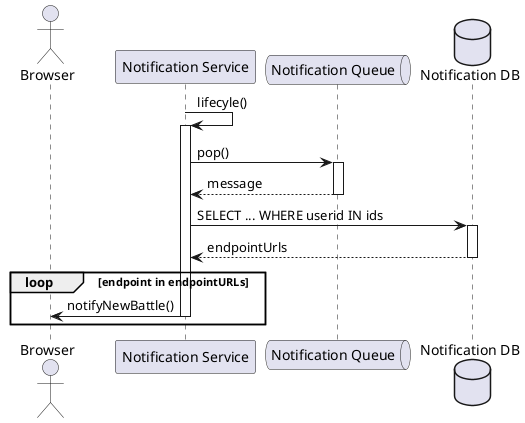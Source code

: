 @startuml RW0.4 - Send notification


actor Browser
participant "Notification Service" as notification
queue "Notification Queue" as notificationQueue
database "Notification DB" as db

notification -> notification ++ : lifecyle()
notification -> notificationQueue ++: pop()
notification <-- notificationQueue --: message

notification -> db ++: SELECT ... WHERE userid IN ids
notification <-- db --: endpointUrls

loop endpoint in endpointURLs
    notification -> Browser : notifyNewBattle()    
    deactivate notification
end

@enduml